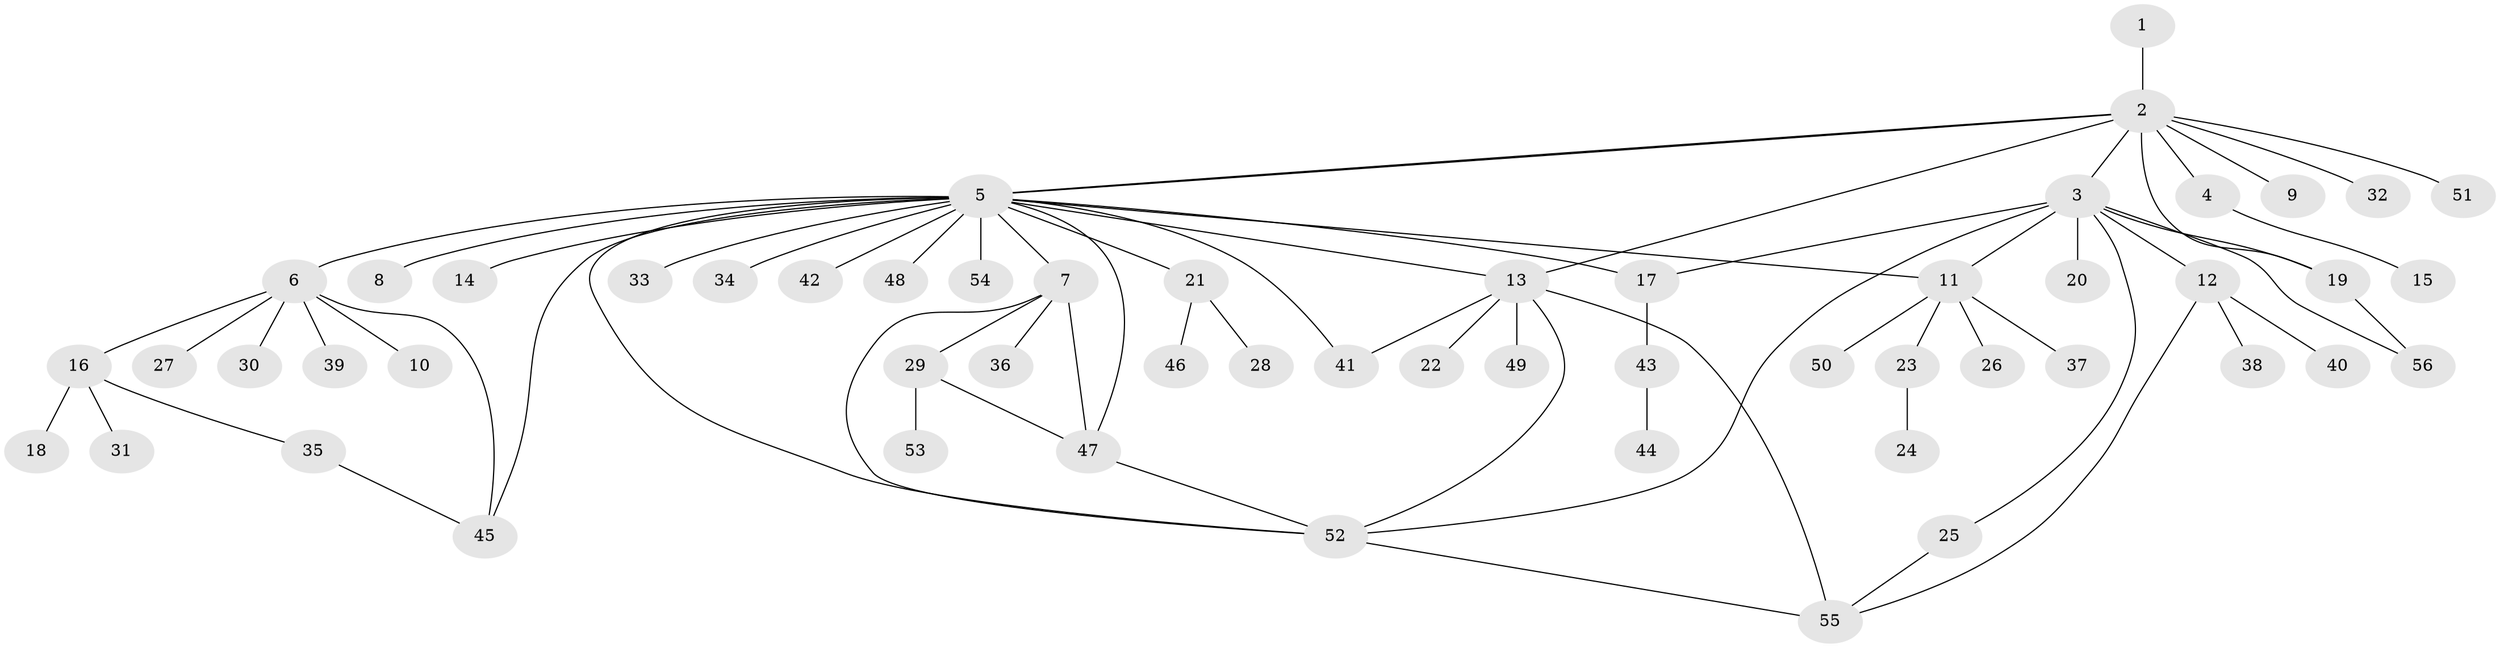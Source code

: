 // Generated by graph-tools (version 1.1) at 2025/48/03/09/25 04:48:00]
// undirected, 56 vertices, 73 edges
graph export_dot {
graph [start="1"]
  node [color=gray90,style=filled];
  1;
  2;
  3;
  4;
  5;
  6;
  7;
  8;
  9;
  10;
  11;
  12;
  13;
  14;
  15;
  16;
  17;
  18;
  19;
  20;
  21;
  22;
  23;
  24;
  25;
  26;
  27;
  28;
  29;
  30;
  31;
  32;
  33;
  34;
  35;
  36;
  37;
  38;
  39;
  40;
  41;
  42;
  43;
  44;
  45;
  46;
  47;
  48;
  49;
  50;
  51;
  52;
  53;
  54;
  55;
  56;
  1 -- 2;
  2 -- 3;
  2 -- 4;
  2 -- 5;
  2 -- 5;
  2 -- 9;
  2 -- 13;
  2 -- 19;
  2 -- 32;
  2 -- 51;
  3 -- 11;
  3 -- 12;
  3 -- 17;
  3 -- 19;
  3 -- 20;
  3 -- 25;
  3 -- 52;
  3 -- 56;
  4 -- 15;
  5 -- 6;
  5 -- 7;
  5 -- 8;
  5 -- 11;
  5 -- 13;
  5 -- 14;
  5 -- 17;
  5 -- 21;
  5 -- 33;
  5 -- 34;
  5 -- 41;
  5 -- 42;
  5 -- 45;
  5 -- 47;
  5 -- 48;
  5 -- 52;
  5 -- 54;
  6 -- 10;
  6 -- 16;
  6 -- 27;
  6 -- 30;
  6 -- 39;
  6 -- 45;
  7 -- 29;
  7 -- 36;
  7 -- 47;
  7 -- 52;
  11 -- 23;
  11 -- 26;
  11 -- 37;
  11 -- 50;
  12 -- 38;
  12 -- 40;
  12 -- 55;
  13 -- 22;
  13 -- 41;
  13 -- 49;
  13 -- 52;
  13 -- 55;
  16 -- 18;
  16 -- 31;
  16 -- 35;
  17 -- 43;
  19 -- 56;
  21 -- 28;
  21 -- 46;
  23 -- 24;
  25 -- 55;
  29 -- 47;
  29 -- 53;
  35 -- 45;
  43 -- 44;
  47 -- 52;
  52 -- 55;
}
